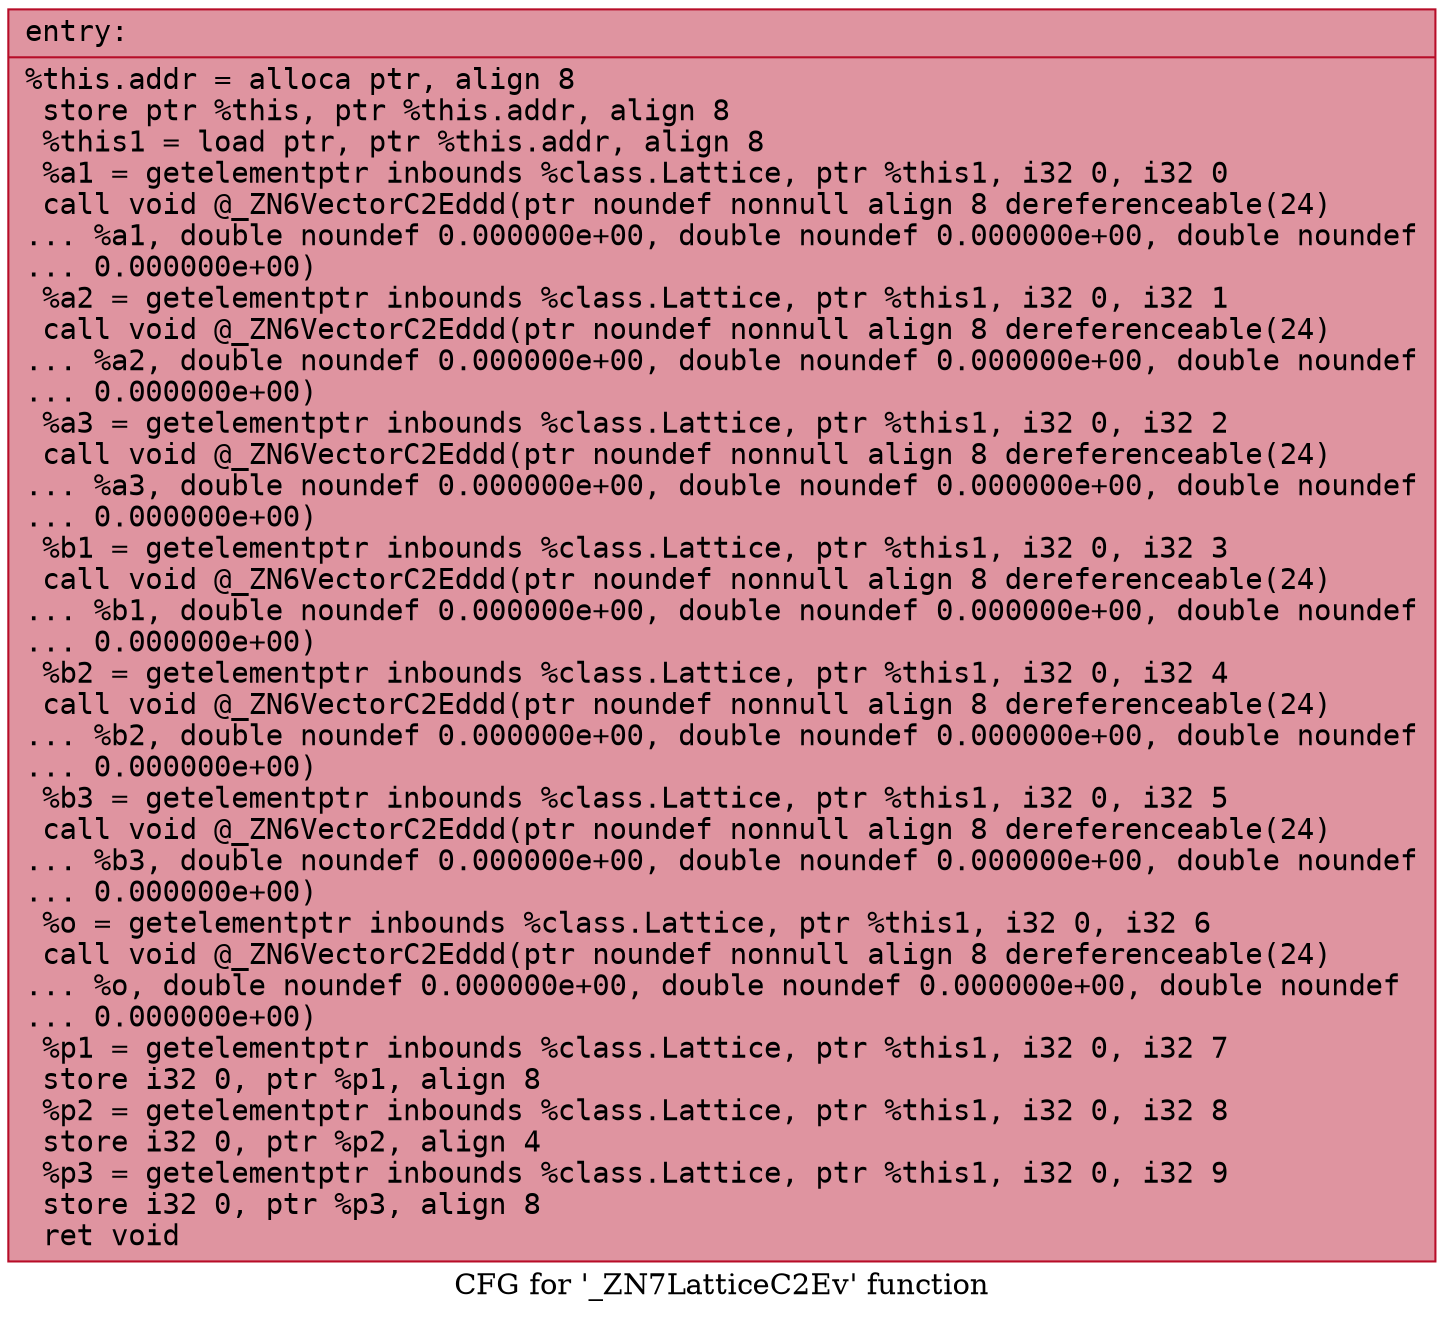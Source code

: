 digraph "CFG for '_ZN7LatticeC2Ev' function" {
	label="CFG for '_ZN7LatticeC2Ev' function";

	Node0x55f4dae78820 [shape=record,color="#b70d28ff", style=filled, fillcolor="#b70d2870" fontname="Courier",label="{entry:\l|  %this.addr = alloca ptr, align 8\l  store ptr %this, ptr %this.addr, align 8\l  %this1 = load ptr, ptr %this.addr, align 8\l  %a1 = getelementptr inbounds %class.Lattice, ptr %this1, i32 0, i32 0\l  call void @_ZN6VectorC2Eddd(ptr noundef nonnull align 8 dereferenceable(24)\l... %a1, double noundef 0.000000e+00, double noundef 0.000000e+00, double noundef\l... 0.000000e+00)\l  %a2 = getelementptr inbounds %class.Lattice, ptr %this1, i32 0, i32 1\l  call void @_ZN6VectorC2Eddd(ptr noundef nonnull align 8 dereferenceable(24)\l... %a2, double noundef 0.000000e+00, double noundef 0.000000e+00, double noundef\l... 0.000000e+00)\l  %a3 = getelementptr inbounds %class.Lattice, ptr %this1, i32 0, i32 2\l  call void @_ZN6VectorC2Eddd(ptr noundef nonnull align 8 dereferenceable(24)\l... %a3, double noundef 0.000000e+00, double noundef 0.000000e+00, double noundef\l... 0.000000e+00)\l  %b1 = getelementptr inbounds %class.Lattice, ptr %this1, i32 0, i32 3\l  call void @_ZN6VectorC2Eddd(ptr noundef nonnull align 8 dereferenceable(24)\l... %b1, double noundef 0.000000e+00, double noundef 0.000000e+00, double noundef\l... 0.000000e+00)\l  %b2 = getelementptr inbounds %class.Lattice, ptr %this1, i32 0, i32 4\l  call void @_ZN6VectorC2Eddd(ptr noundef nonnull align 8 dereferenceable(24)\l... %b2, double noundef 0.000000e+00, double noundef 0.000000e+00, double noundef\l... 0.000000e+00)\l  %b3 = getelementptr inbounds %class.Lattice, ptr %this1, i32 0, i32 5\l  call void @_ZN6VectorC2Eddd(ptr noundef nonnull align 8 dereferenceable(24)\l... %b3, double noundef 0.000000e+00, double noundef 0.000000e+00, double noundef\l... 0.000000e+00)\l  %o = getelementptr inbounds %class.Lattice, ptr %this1, i32 0, i32 6\l  call void @_ZN6VectorC2Eddd(ptr noundef nonnull align 8 dereferenceable(24)\l... %o, double noundef 0.000000e+00, double noundef 0.000000e+00, double noundef\l... 0.000000e+00)\l  %p1 = getelementptr inbounds %class.Lattice, ptr %this1, i32 0, i32 7\l  store i32 0, ptr %p1, align 8\l  %p2 = getelementptr inbounds %class.Lattice, ptr %this1, i32 0, i32 8\l  store i32 0, ptr %p2, align 4\l  %p3 = getelementptr inbounds %class.Lattice, ptr %this1, i32 0, i32 9\l  store i32 0, ptr %p3, align 8\l  ret void\l}"];
}
